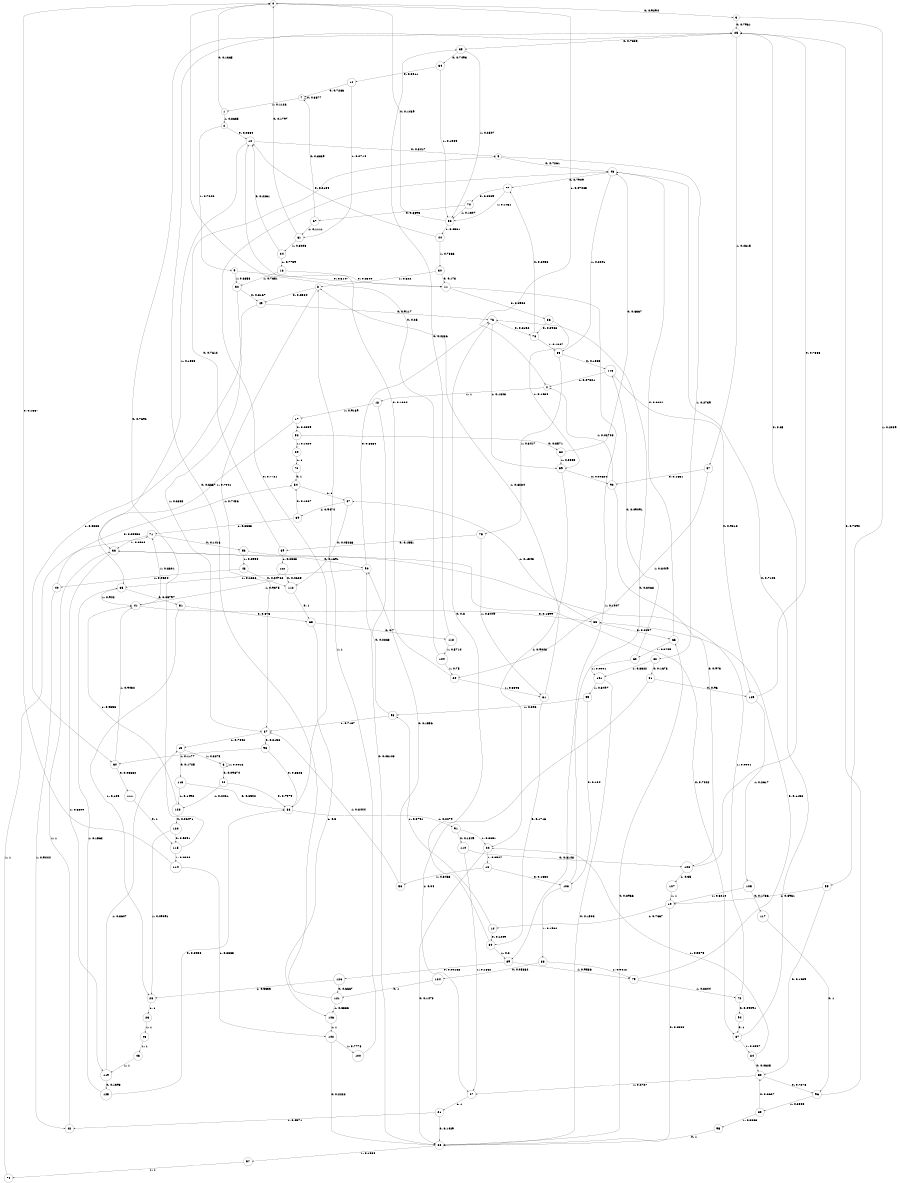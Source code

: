 digraph "ch2randomL10" {
size = "6,8.5";
ratio = "fill";
node [shape = circle];
node [fontsize = 24];
edge [fontsize = 24];
0 -> 3 [label = "0: 0.9294   "];
0 -> 4 [label = "1: 0.07065  "];
1 -> 0 [label = "0: 0.1365   "];
1 -> 2 [label = "1: 0.8635   "];
2 -> 10 [label = "0: 0.2354   "];
2 -> 9 [label = "1: 0.7646   "];
3 -> 25 [label = "0: 0.7961   "];
3 -> 55 [label = "1: 0.2039   "];
4 -> 18 [label = "1: 1        "];
5 -> 46 [label = "0: 0.7261   "];
5 -> 82 [label = "1: 0.2739   "];
6 -> 26 [label = "0: 0.09874  "];
6 -> 6 [label = "1: 0.9013   "];
7 -> 7 [label = "0: 0.8877   "];
7 -> 1 [label = "1: 0.1123   "];
8 -> 49 [label = "0: 0.2564   "];
8 -> 37 [label = "1: 0.7436   "];
9 -> 11 [label = "0: 0.3147   "];
9 -> 32 [label = "1: 0.6853   "];
10 -> 5 [label = "0: 0.8417   "];
10 -> 65 [label = "1: 0.1583   "];
11 -> 36 [label = "0: 0.8953   "];
11 -> 89 [label = "1: 0.1047   "];
12 -> 7 [label = "0: 0.7286   "];
12 -> 61 [label = "1: 0.2714   "];
13 -> 11 [label = "0: 0.2349   "];
13 -> 32 [label = "1: 0.7651   "];
14 -> 80 [label = "0: 0.1209   "];
14 -> 98 [label = "1: 0.8791   "];
15 -> 113 [label = "0: 0.1725   "];
15 -> 6 [label = "1: 0.8275   "];
16 -> 103 [label = "0: 0.1532   "];
16 -> 56 [label = "1: 0.8468   "];
17 -> 52 [label = "0: 0.2059   "];
17 -> 38 [label = "1: 0.7941   "];
18 -> 68 [label = "0: 0.08108  "];
18 -> 17 [label = "1: 0.9189   "];
19 -> 68 [label = "0: 0.2333   "];
19 -> 14 [label = "1: 0.7667   "];
20 -> 10 [label = "0: 0.1604   "];
20 -> 31 [label = "1: 0.8396   "];
21 -> 68 [label = "0: 0.1429   "];
21 -> 42 [label = "1: 0.8571   "];
22 -> 68 [label = "0: 0.1473   "];
22 -> 16 [label = "1: 0.8527   "];
23 -> 45 [label = "1: 1        "];
24 -> 10 [label = "0: 0.2261   "];
24 -> 13 [label = "1: 0.7739   "];
25 -> 35 [label = "0: 0.7385   "];
25 -> 57 [label = "1: 0.2615   "];
26 -> 86 [label = "0: 0.7979   "];
26 -> 123 [label = "1: 0.2021   "];
27 -> 21 [label = "1: 1        "];
28 -> 23 [label = "1: 1        "];
29 -> 73 [label = "1: 1        "];
30 -> 11 [label = "0: 0.178    "];
30 -> 8 [label = "1: 0.822    "];
31 -> 80 [label = "0: 0.1716   "];
31 -> 8 [label = "1: 0.8284   "];
32 -> 49 [label = "0: 0.3167   "];
32 -> 37 [label = "1: 0.6833   "];
33 -> 66 [label = "0: 0.8457   "];
33 -> 47 [label = "1: 0.1543   "];
34 -> 12 [label = "0: 0.8011   "];
34 -> 58 [label = "1: 0.1989   "];
35 -> 34 [label = "0: 0.7493   "];
35 -> 58 [label = "1: 0.2507   "];
36 -> 78 [label = "0: 0.8966   "];
36 -> 59 [label = "1: 0.1034   "];
37 -> 93 [label = "0: 0.2158   "];
37 -> 15 [label = "1: 0.7842   "];
38 -> 90 [label = "0: 0.1691   "];
38 -> 119 [label = "1: 0.8309   "];
39 -> 54 [label = "0: 0.1667   "];
39 -> 71 [label = "1: 0.8333   "];
40 -> 54 [label = "0: 0.05556  "];
40 -> 42 [label = "1: 0.9444   "];
41 -> 33 [label = "0: 0.1399   "];
41 -> 71 [label = "1: 0.8601   "];
42 -> 38 [label = "1: 1        "];
43 -> 119 [label = "1: 1        "];
44 -> 10 [label = "0: 0.2134   "];
44 -> 30 [label = "1: 0.7866   "];
45 -> 43 [label = "1: 1        "];
46 -> 77 [label = "0: 0.7909   "];
46 -> 85 [label = "1: 0.2091   "];
47 -> 112 [label = "0: 0.05263  "];
47 -> 39 [label = "1: 0.9474   "];
48 -> 112 [label = "0: 0.04762  "];
48 -> 40 [label = "1: 0.9524   "];
49 -> 76 [label = "0: 0.9117   "];
49 -> 64 [label = "1: 0.0883   "];
50 -> 96 [label = "0: 0.7273   "];
50 -> 27 [label = "1: 0.2727   "];
51 -> 63 [label = "0: 0.875    "];
51 -> 28 [label = "1: 0.125    "];
52 -> 62 [label = "0: 0.8571   "];
52 -> 29 [label = "1: 0.1429   "];
53 -> 87 [label = "0: 0.7042   "];
53 -> 48 [label = "1: 0.2958   "];
54 -> 47 [label = "1: 1        "];
55 -> 50 [label = "0: 0.1039   "];
55 -> 19 [label = "1: 0.8961   "];
56 -> 90 [label = "0: 0.1556   "];
56 -> 37 [label = "1: 0.8444   "];
57 -> 92 [label = "0: 0.1551   "];
57 -> 20 [label = "1: 0.8449   "];
58 -> 0 [label = "0: 0.1439   "];
58 -> 44 [label = "1: 0.8561   "];
59 -> 92 [label = "0: 0.09524  "];
59 -> 22 [label = "1: 0.9048   "];
60 -> 116 [label = "0: 0.09091  "];
60 -> 101 [label = "1: 0.9091   "];
61 -> 0 [label = "0: 0.1797   "];
61 -> 24 [label = "1: 0.8203   "];
62 -> 46 [label = "0: 0.6667   "];
62 -> 59 [label = "1: 0.3333   "];
63 -> 118 [label = "0: 0.7      "];
63 -> 106 [label = "1: 0.3      "];
64 -> 111 [label = "0: 0.05682  "];
64 -> 41 [label = "1: 0.9432   "];
65 -> 51 [label = "0: 0.05797  "];
65 -> 41 [label = "1: 0.942    "];
66 -> 46 [label = "0: 0.6241   "];
66 -> 60 [label = "1: 0.3759   "];
67 -> 7 [label = "0: 0.8889   "];
67 -> 61 [label = "1: 0.1111   "];
68 -> 66 [label = "0: 0.8966   "];
68 -> 97 [label = "1: 0.1034   "];
69 -> 5 [label = "0: 0.7612   "];
69 -> 122 [label = "1: 0.2388   "];
70 -> 67 [label = "0: 0.8693   "];
70 -> 58 [label = "1: 0.1307   "];
71 -> 53 [label = "0: 0.1416   "];
71 -> 38 [label = "1: 0.8584   "];
72 -> 94 [label = "0: 0.09091  "];
72 -> 38 [label = "1: 0.9091   "];
73 -> 54 [label = "0: 1        "];
74 -> 71 [label = "1: 1        "];
75 -> 69 [label = "0: 0.1551   "];
75 -> 31 [label = "1: 0.8449   "];
76 -> 78 [label = "0: 0.8152   "];
76 -> 59 [label = "1: 0.1848   "];
77 -> 70 [label = "0: 0.8539   "];
77 -> 58 [label = "1: 0.1461   "];
78 -> 77 [label = "0: 0.8953   "];
78 -> 85 [label = "1: 0.1047   "];
79 -> 33 [label = "0: 0.1156   "];
79 -> 72 [label = "1: 0.8844   "];
80 -> 76 [label = "0: 0.8      "];
80 -> 89 [label = "1: 0.2      "];
81 -> 109 [label = "0: 0.96     "];
81 -> 27 [label = "1: 0.04     "];
82 -> 81 [label = "0: 0.1678   "];
82 -> 101 [label = "1: 0.8322   "];
83 -> 50 [label = "0: 0.6667   "];
83 -> 95 [label = "1: 0.3333   "];
84 -> 50 [label = "0: 0.0625   "];
84 -> 22 [label = "1: 0.9375   "];
85 -> 116 [label = "0: 0.1583   "];
85 -> 75 [label = "1: 0.8417   "];
86 -> 46 [label = "0: 0.7721   "];
86 -> 91 [label = "1: 0.2279   "];
87 -> 46 [label = "0: 0.7143   "];
87 -> 84 [label = "1: 0.2857   "];
88 -> 124 [label = "0: 0.05882  "];
88 -> 79 [label = "1: 0.9412   "];
89 -> 126 [label = "0: 0.04138  "];
89 -> 79 [label = "1: 0.9586   "];
90 -> 76 [label = "0: 0.8364   "];
90 -> 65 [label = "1: 0.1636   "];
91 -> 110 [label = "0: 0.1349   "];
91 -> 22 [label = "1: 0.8651   "];
92 -> 108 [label = "0: 0.973    "];
92 -> 4 [label = "1: 0.02703  "];
93 -> 86 [label = "0: 0.8823   "];
93 -> 64 [label = "1: 0.1177   "];
94 -> 87 [label = "0: 1        "];
95 -> 68 [label = "0: 1        "];
96 -> 25 [label = "0: 0.7692   "];
96 -> 83 [label = "1: 0.2308   "];
97 -> 74 [label = "1: 1        "];
98 -> 90 [label = "0: 0.2863   "];
98 -> 37 [label = "1: 0.7137   "];
99 -> 103 [label = "0: 0.104    "];
99 -> 98 [label = "1: 0.896    "];
100 -> 8 [label = "1: 1        "];
101 -> 68 [label = "0: 0.1503   "];
101 -> 99 [label = "1: 0.8497   "];
102 -> 68 [label = "0: 0.2222   "];
102 -> 100 [label = "1: 0.7778   "];
103 -> 76 [label = "0: 0.8068   "];
103 -> 88 [label = "1: 0.1932   "];
104 -> 0 [label = "0: 0.25     "];
104 -> 20 [label = "1: 0.75     "];
105 -> 117 [label = "0: 0.1786   "];
105 -> 19 [label = "1: 0.8214   "];
106 -> 102 [label = "1: 1        "];
107 -> 19 [label = "1: 1        "];
108 -> 25 [label = "0: 0.65     "];
108 -> 107 [label = "1: 0.35     "];
109 -> 25 [label = "0: 0.7383   "];
109 -> 105 [label = "1: 0.2617   "];
110 -> 108 [label = "0: 0.8148   "];
110 -> 27 [label = "1: 0.1852   "];
111 -> 115 [label = "0: 1        "];
112 -> 63 [label = "0: 1        "];
113 -> 86 [label = "0: 0.8502   "];
113 -> 123 [label = "1: 0.1498   "];
114 -> 0 [label = "0: 0.1667   "];
114 -> 102 [label = "1: 0.8333   "];
115 -> 25 [label = "0: 0.7692   "];
115 -> 114 [label = "1: 0.2308   "];
116 -> 109 [label = "0: 0.9218   "];
116 -> 4 [label = "1: 0.07821  "];
117 -> 96 [label = "0: 1        "];
118 -> 35 [label = "0: 0.4286   "];
118 -> 104 [label = "1: 0.5714   "];
119 -> 125 [label = "0: 0.1393   "];
119 -> 15 [label = "1: 0.8607   "];
120 -> 115 [label = "0: 0.9091   "];
120 -> 28 [label = "1: 0.09091  "];
121 -> 25 [label = "0: 0.6667   "];
121 -> 106 [label = "1: 0.3333   "];
122 -> 112 [label = "0: 0.0625   "];
122 -> 41 [label = "1: 0.9375   "];
123 -> 120 [label = "0: 0.06471  "];
123 -> 41 [label = "1: 0.9353   "];
124 -> 121 [label = "0: 1        "];
125 -> 86 [label = "0: 0.8438   "];
125 -> 65 [label = "1: 0.1562   "];
126 -> 121 [label = "0: 0.6667   "];
126 -> 28 [label = "1: 0.3333   "];
}